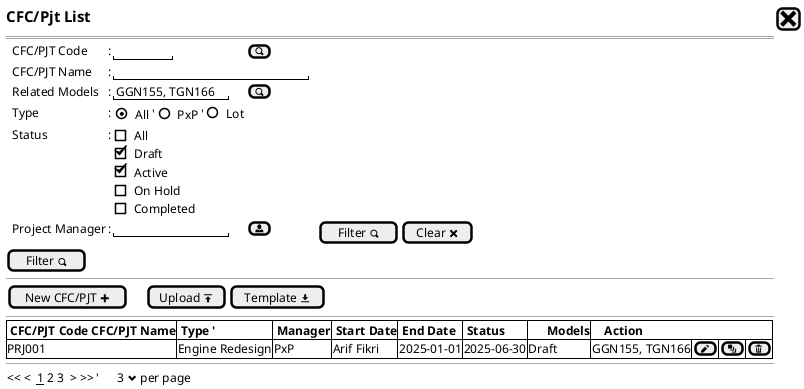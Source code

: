 @startsalt
{
  <size:15><b>CFC/Pjt List|[<size:25><&x>]|*
  ==
  {
    .|CFC/PJT Code      |: |"       "|[<&magnifying-glass>]|*
    .|CFC/PJT Name      |: |"                        "|*    
    .|Related Models    |: |"GGN155, TGN166"| [<&magnifying-glass>]|*
    .|Type              |: {|{(X)All}   '|    {()PxP}        '|   ()Lot}
    .|Status |:|
    {
      [ ] All
      [X] Draft
      [X] Active
      [ ] On Hold
      [ ] Completed
    }|*
    .|Project Manager |: |"              "|[<&person>]|.|[Filter <&magnifying-glass>]|[Clear <&x>]
  }
  [Filter <&magnifying-glass>]|
  .
  --
  {
  [New CFC/PJT <&plus>]|.|.|.|[Upload <&data-transfer-upload>]| [Template <&data-transfer-download>]|*
  }
  --
  {#
    |<b> CFC/PJT Code<b> CFC/PJT Name          |<b> Type '|<b> Manager         |<b> Start Date |<b> End Date   |<b> Status     |<b>      Models     |<b>    Action |*|*|*|*|*|*|*
    | PRJ001            | Engine Redesign           |PxP    | Arif Fikri         | 2025-01-01    | 2025-06-30    | Draft         | GGN155, TGN166     |[<&pencil>]|[<&layers>]|[<&trash>]|*
  }
  --
  {
  << <  __1__ 2 3  > >>  |'      3 <&chevron-bottom> per page |*
  }
}
@endsalt
